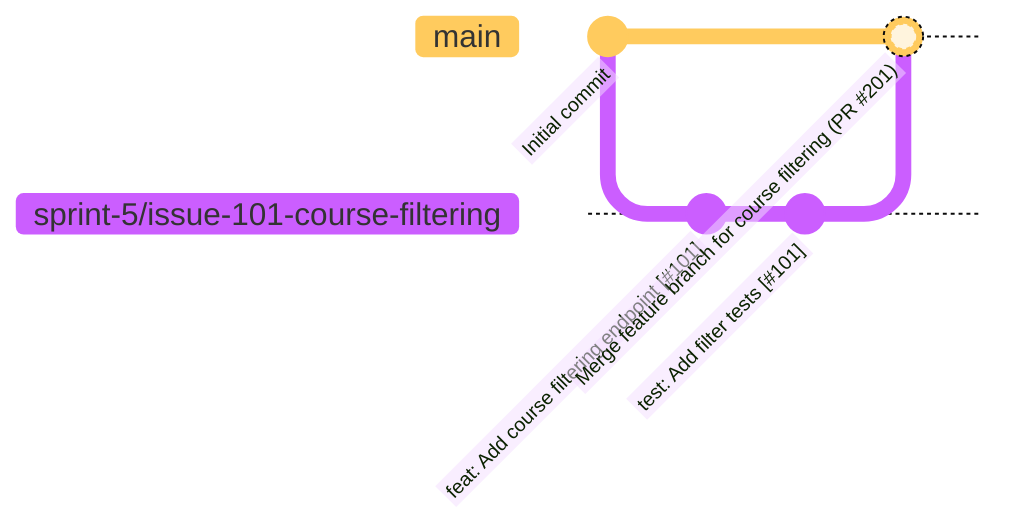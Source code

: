 %%{init: {"theme": "base"}}%%
%%{gitGraph: {"rotateCommitLabel": false, "showBranches": true, "showCommitLabel": true}}%%
gitGraph LR:
    commit id: "Initial commit"
    branch sprint-5/issue-101-course-filtering
    checkout sprint-5/issue-101-course-filtering
    commit id: "feat: Add course filtering endpoint [#101]"
    commit id: "test: Add filter tests [#101]"
    checkout main
    merge sprint-5/issue-101-course-filtering id: "Merge feature branch for course filtering (PR #201)"